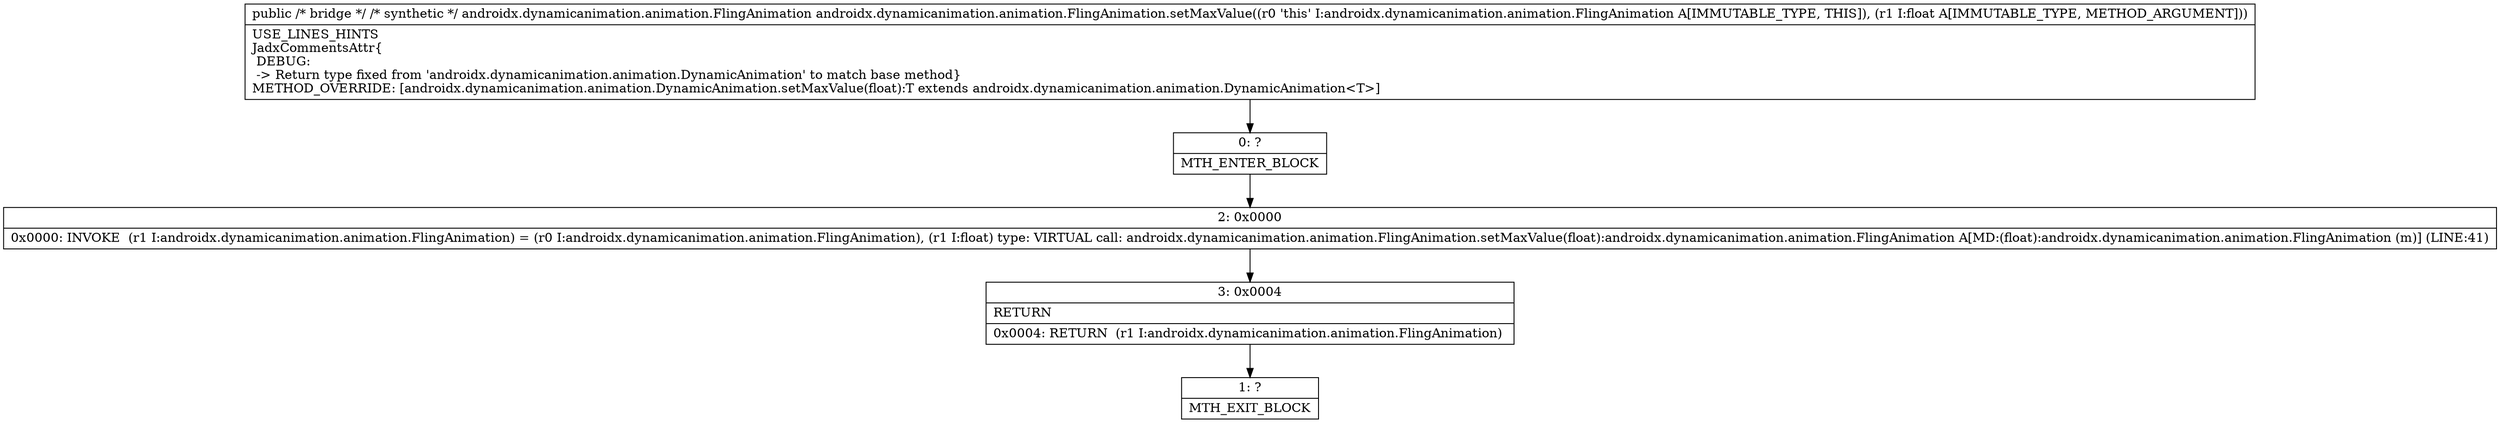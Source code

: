 digraph "CFG forandroidx.dynamicanimation.animation.FlingAnimation.setMaxValue(F)Landroidx\/dynamicanimation\/animation\/DynamicAnimation;" {
Node_0 [shape=record,label="{0\:\ ?|MTH_ENTER_BLOCK\l}"];
Node_2 [shape=record,label="{2\:\ 0x0000|0x0000: INVOKE  (r1 I:androidx.dynamicanimation.animation.FlingAnimation) = (r0 I:androidx.dynamicanimation.animation.FlingAnimation), (r1 I:float) type: VIRTUAL call: androidx.dynamicanimation.animation.FlingAnimation.setMaxValue(float):androidx.dynamicanimation.animation.FlingAnimation A[MD:(float):androidx.dynamicanimation.animation.FlingAnimation (m)] (LINE:41)\l}"];
Node_3 [shape=record,label="{3\:\ 0x0004|RETURN\l|0x0004: RETURN  (r1 I:androidx.dynamicanimation.animation.FlingAnimation) \l}"];
Node_1 [shape=record,label="{1\:\ ?|MTH_EXIT_BLOCK\l}"];
MethodNode[shape=record,label="{public \/* bridge *\/ \/* synthetic *\/ androidx.dynamicanimation.animation.FlingAnimation androidx.dynamicanimation.animation.FlingAnimation.setMaxValue((r0 'this' I:androidx.dynamicanimation.animation.FlingAnimation A[IMMUTABLE_TYPE, THIS]), (r1 I:float A[IMMUTABLE_TYPE, METHOD_ARGUMENT]))  | USE_LINES_HINTS\lJadxCommentsAttr\{\l DEBUG: \l \-\> Return type fixed from 'androidx.dynamicanimation.animation.DynamicAnimation' to match base method\}\lMETHOD_OVERRIDE: [androidx.dynamicanimation.animation.DynamicAnimation.setMaxValue(float):T extends androidx.dynamicanimation.animation.DynamicAnimation\<T\>]\l}"];
MethodNode -> Node_0;Node_0 -> Node_2;
Node_2 -> Node_3;
Node_3 -> Node_1;
}

